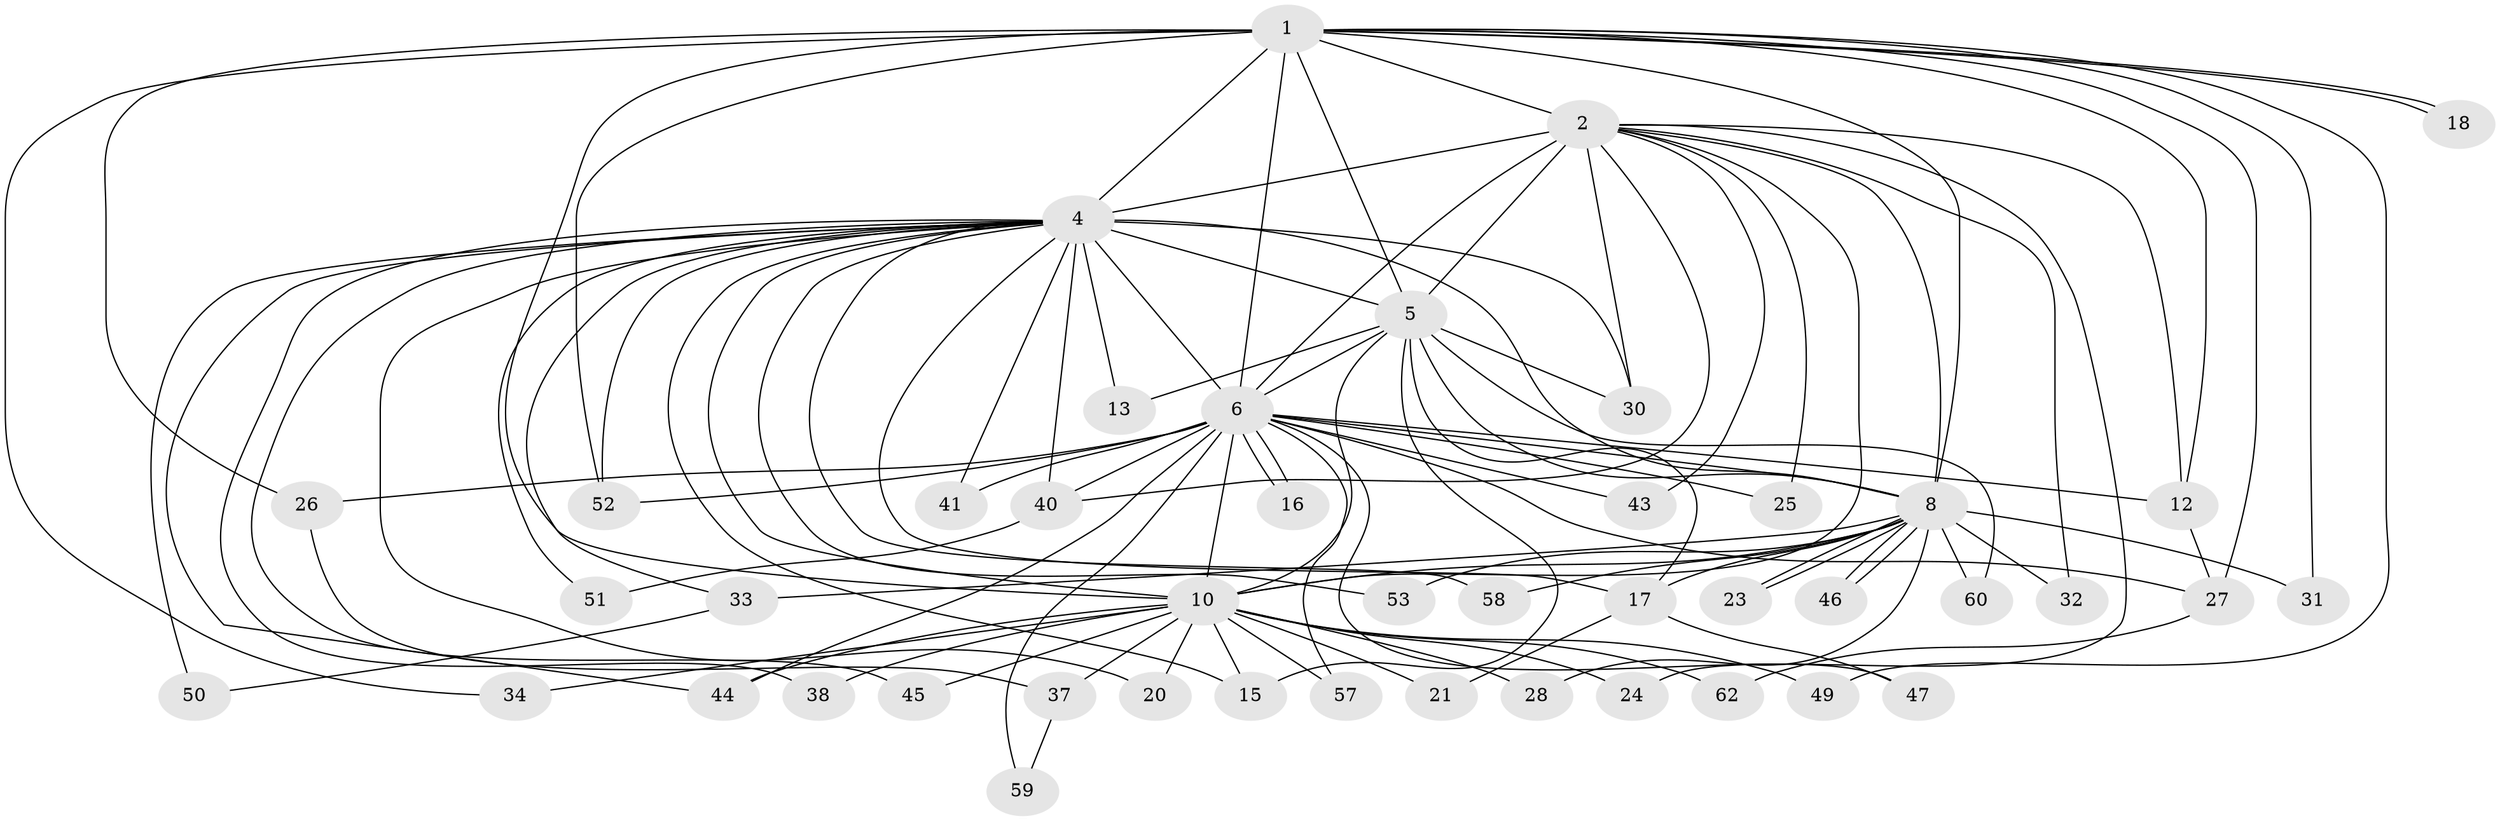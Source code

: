 // Generated by graph-tools (version 1.1) at 2025/23/03/03/25 07:23:47]
// undirected, 45 vertices, 105 edges
graph export_dot {
graph [start="1"]
  node [color=gray90,style=filled];
  1 [super="+22"];
  2 [super="+3"];
  4 [super="+9"];
  5 [super="+19"];
  6 [super="+7"];
  8 [super="+29"];
  10 [super="+11"];
  12 [super="+54"];
  13 [super="+14"];
  15 [super="+56"];
  16;
  17 [super="+35"];
  18;
  20;
  21;
  23;
  24;
  25;
  26;
  27 [super="+39"];
  28;
  30 [super="+36"];
  31;
  32;
  33 [super="+42"];
  34;
  37;
  38;
  40 [super="+61"];
  41;
  43 [super="+55"];
  44 [super="+48"];
  45;
  46;
  47;
  49;
  50;
  51;
  52 [super="+63"];
  53;
  57;
  58;
  59;
  60;
  62;
  1 -- 2 [weight=2];
  1 -- 4 [weight=2];
  1 -- 5;
  1 -- 6 [weight=3];
  1 -- 8;
  1 -- 10;
  1 -- 18;
  1 -- 18;
  1 -- 26;
  1 -- 31;
  1 -- 34;
  1 -- 49;
  1 -- 52;
  1 -- 12;
  1 -- 27;
  2 -- 4 [weight=4];
  2 -- 5 [weight=2];
  2 -- 6 [weight=4];
  2 -- 8 [weight=2];
  2 -- 10 [weight=2];
  2 -- 32;
  2 -- 40;
  2 -- 43 [weight=2];
  2 -- 12;
  2 -- 24;
  2 -- 25;
  2 -- 30;
  4 -- 5 [weight=2];
  4 -- 6 [weight=4];
  4 -- 8 [weight=2];
  4 -- 10 [weight=2];
  4 -- 13 [weight=2];
  4 -- 20;
  4 -- 33;
  4 -- 45;
  4 -- 50;
  4 -- 51;
  4 -- 53;
  4 -- 58;
  4 -- 38;
  4 -- 41;
  4 -- 44;
  4 -- 15;
  4 -- 17 [weight=2];
  4 -- 30;
  4 -- 52;
  4 -- 40;
  5 -- 6 [weight=2];
  5 -- 8;
  5 -- 10;
  5 -- 13;
  5 -- 60;
  5 -- 17;
  5 -- 30;
  5 -- 15;
  6 -- 8 [weight=3];
  6 -- 10 [weight=3];
  6 -- 16;
  6 -- 16;
  6 -- 27;
  6 -- 41;
  6 -- 12;
  6 -- 25;
  6 -- 26;
  6 -- 40;
  6 -- 43;
  6 -- 47;
  6 -- 52;
  6 -- 57;
  6 -- 59;
  6 -- 44;
  8 -- 10;
  8 -- 17;
  8 -- 23;
  8 -- 23;
  8 -- 28;
  8 -- 31;
  8 -- 33 [weight=2];
  8 -- 46;
  8 -- 46;
  8 -- 53;
  8 -- 58;
  8 -- 60;
  8 -- 32;
  10 -- 15;
  10 -- 20;
  10 -- 21;
  10 -- 24;
  10 -- 28;
  10 -- 37;
  10 -- 38;
  10 -- 44;
  10 -- 45;
  10 -- 62;
  10 -- 49;
  10 -- 34;
  10 -- 57;
  12 -- 27;
  17 -- 21;
  17 -- 47;
  26 -- 37;
  27 -- 62;
  33 -- 50;
  37 -- 59;
  40 -- 51;
}
